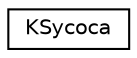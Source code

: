 digraph "Graphical Class Hierarchy"
{
  edge [fontname="Helvetica",fontsize="10",labelfontname="Helvetica",labelfontsize="10"];
  node [fontname="Helvetica",fontsize="10",shape=record];
  rankdir="LR";
  Node0 [label="KSycoca",height=0.2,width=0.4,color="black", fillcolor="white", style="filled",URL="$classKSycoca.html"];
}
